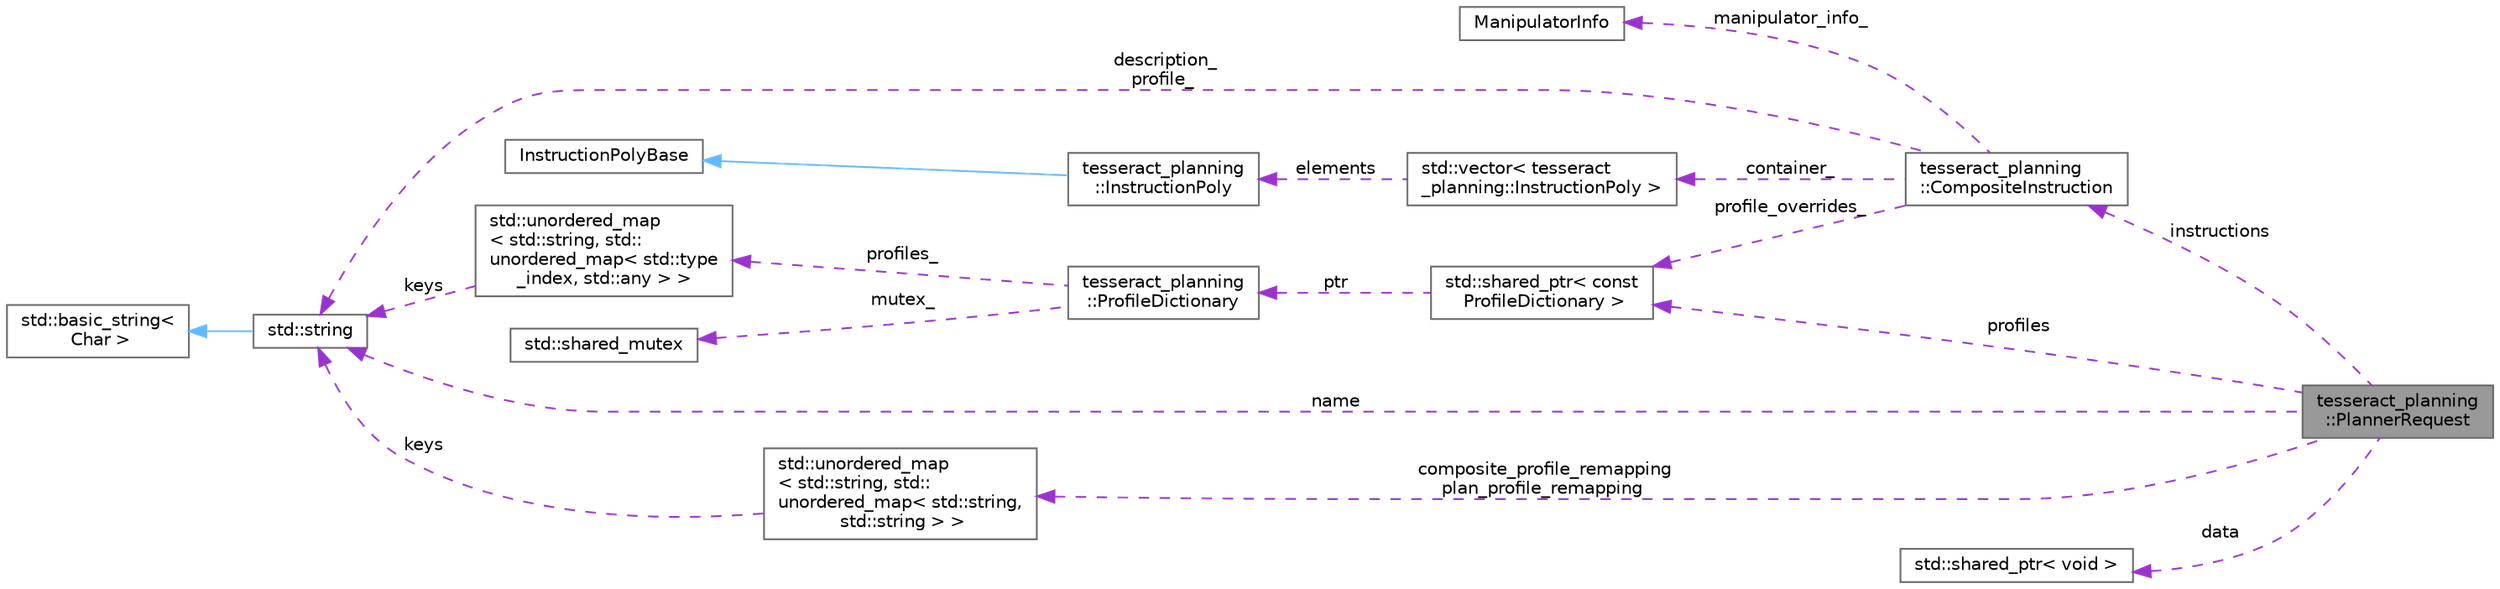 digraph "tesseract_planning::PlannerRequest"
{
 // LATEX_PDF_SIZE
  bgcolor="transparent";
  edge [fontname=Helvetica,fontsize=10,labelfontname=Helvetica,labelfontsize=10];
  node [fontname=Helvetica,fontsize=10,shape=box,height=0.2,width=0.4];
  rankdir="LR";
  Node1 [label="tesseract_planning\l::PlannerRequest",height=0.2,width=0.4,color="gray40", fillcolor="grey60", style="filled", fontcolor="black",tooltip=" "];
  Node2 -> Node1 [dir="back",color="darkorchid3",style="dashed",label=" name" ];
  Node2 [label="std::string",height=0.2,width=0.4,color="gray40", fillcolor="white", style="filled",tooltip=" "];
  Node3 -> Node2 [dir="back",color="steelblue1",style="solid"];
  Node3 [label="std::basic_string\<\l Char \>",height=0.2,width=0.4,color="gray40", fillcolor="white", style="filled",tooltip=" "];
  Node4 -> Node1 [dir="back",color="darkorchid3",style="dashed",label=" profiles" ];
  Node4 [label="std::shared_ptr\< const\l ProfileDictionary \>",height=0.2,width=0.4,color="gray40", fillcolor="white", style="filled",tooltip=" "];
  Node5 -> Node4 [dir="back",color="darkorchid3",style="dashed",label=" ptr" ];
  Node5 [label="tesseract_planning\l::ProfileDictionary",height=0.2,width=0.4,color="gray40", fillcolor="white", style="filled",URL="$d5/d9d/classtesseract__planning_1_1ProfileDictionary.html",tooltip="This class is used to store profiles for motion planning and process planning."];
  Node6 -> Node5 [dir="back",color="darkorchid3",style="dashed",label=" profiles_" ];
  Node6 [label="std::unordered_map\l\< std::string, std::\lunordered_map\< std::type\l_index, std::any \> \>",height=0.2,width=0.4,color="gray40", fillcolor="white", style="filled",tooltip=" "];
  Node2 -> Node6 [dir="back",color="darkorchid3",style="dashed",label=" keys" ];
  Node7 -> Node5 [dir="back",color="darkorchid3",style="dashed",label=" mutex_" ];
  Node7 [label="std::shared_mutex",height=0.2,width=0.4,color="gray40", fillcolor="white", style="filled",tooltip=" "];
  Node8 -> Node1 [dir="back",color="darkorchid3",style="dashed",label=" instructions" ];
  Node8 [label="tesseract_planning\l::CompositeInstruction",height=0.2,width=0.4,color="gray40", fillcolor="white", style="filled",URL="$d0/d76/classtesseract__planning_1_1CompositeInstruction.html",tooltip=" "];
  Node9 -> Node8 [dir="back",color="darkorchid3",style="dashed",label=" container_" ];
  Node9 [label="std::vector\< tesseract\l_planning::InstructionPoly \>",height=0.2,width=0.4,color="gray40", fillcolor="white", style="filled",tooltip=" "];
  Node10 -> Node9 [dir="back",color="darkorchid3",style="dashed",label=" elements" ];
  Node10 [label="tesseract_planning\l::InstructionPoly",height=0.2,width=0.4,color="gray40", fillcolor="white", style="filled",URL="$d2/d8b/structtesseract__planning_1_1InstructionPoly.html",tooltip=" "];
  Node11 -> Node10 [dir="back",color="steelblue1",style="solid"];
  Node11 [label="InstructionPolyBase",height=0.2,width=0.4,color="gray40", fillcolor="white", style="filled",tooltip=" "];
  Node2 -> Node8 [dir="back",color="darkorchid3",style="dashed",label=" description_\nprofile_" ];
  Node12 -> Node8 [dir="back",color="darkorchid3",style="dashed",label=" manipulator_info_" ];
  Node12 [label="ManipulatorInfo",height=0.2,width=0.4,color="gray40", fillcolor="white", style="filled",tooltip=" "];
  Node4 -> Node8 [dir="back",color="darkorchid3",style="dashed",label=" profile_overrides_" ];
  Node13 -> Node1 [dir="back",color="darkorchid3",style="dashed",label=" composite_profile_remapping\nplan_profile_remapping" ];
  Node13 [label="std::unordered_map\l\< std::string, std::\lunordered_map\< std::string,\l std::string \> \>",height=0.2,width=0.4,color="gray40", fillcolor="white", style="filled",tooltip=" "];
  Node2 -> Node13 [dir="back",color="darkorchid3",style="dashed",label=" keys" ];
  Node14 -> Node1 [dir="back",color="darkorchid3",style="dashed",label=" data" ];
  Node14 [label="std::shared_ptr\< void \>",height=0.2,width=0.4,color="gray40", fillcolor="white", style="filled",tooltip=" "];
}
